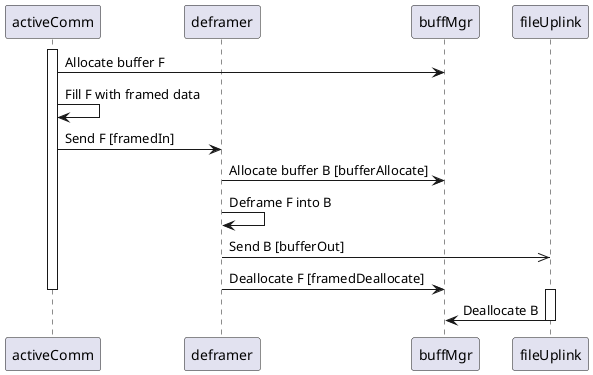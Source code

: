 @startuml

participant activeComm order 1
participant deframer order 2
participant buffMgr order 3
participant fileUplink order 4

activate activeComm

activeComm -> buffMgr: Allocate buffer F
activeComm -> activeComm: Fill F with framed data
activeComm -> deframer: Send F [framedIn]

deframer -> buffMgr: Allocate buffer B [bufferAllocate]
deframer -> deframer: Deframe F into B
deframer ->> fileUplink: Send B [bufferOut]
deframer -> buffMgr: Deallocate F [framedDeallocate]

deactivate activeComm

activate fileUplink
fileUplink -> buffMgr: Deallocate B
deactivate fileUplink

@enduml
